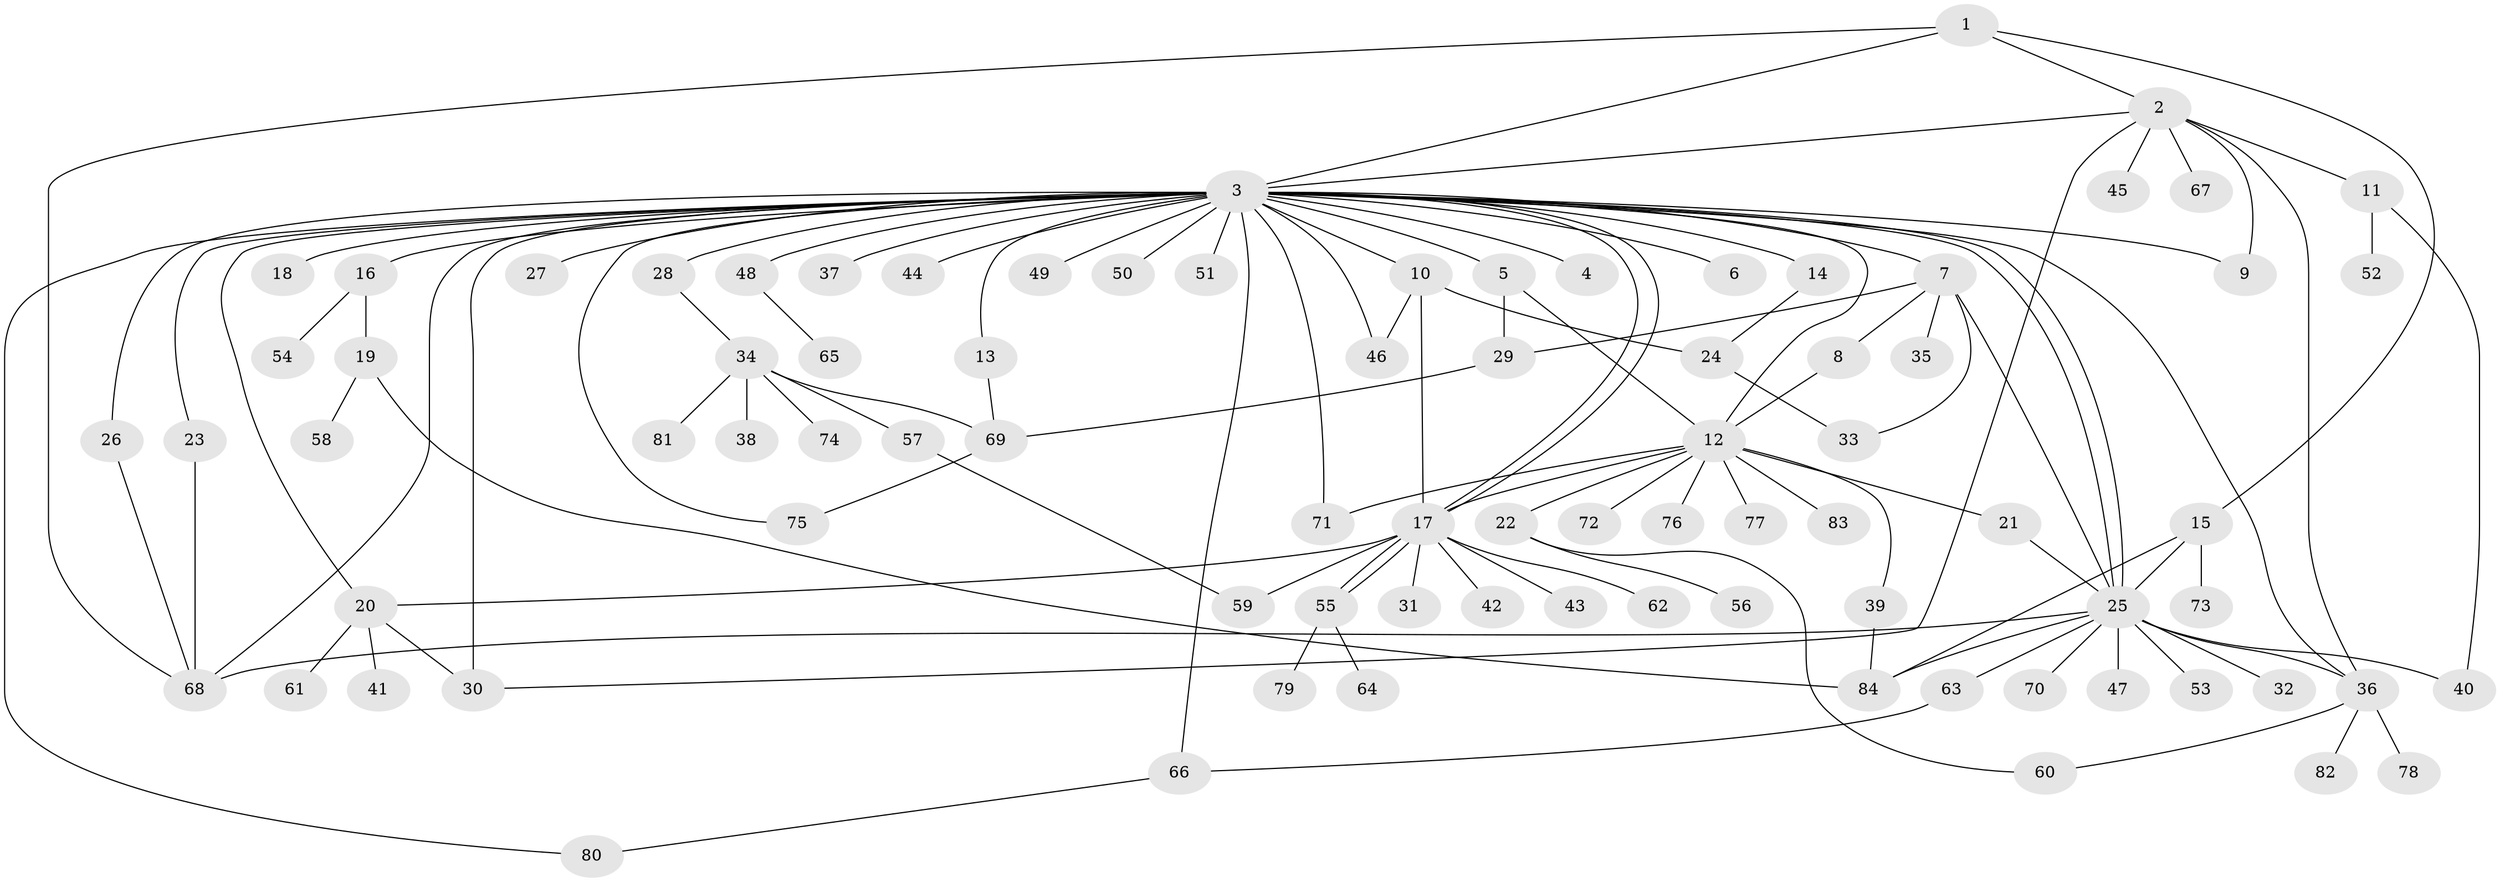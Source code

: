 // Generated by graph-tools (version 1.1) at 2025/01/03/09/25 03:01:51]
// undirected, 84 vertices, 120 edges
graph export_dot {
graph [start="1"]
  node [color=gray90,style=filled];
  1;
  2;
  3;
  4;
  5;
  6;
  7;
  8;
  9;
  10;
  11;
  12;
  13;
  14;
  15;
  16;
  17;
  18;
  19;
  20;
  21;
  22;
  23;
  24;
  25;
  26;
  27;
  28;
  29;
  30;
  31;
  32;
  33;
  34;
  35;
  36;
  37;
  38;
  39;
  40;
  41;
  42;
  43;
  44;
  45;
  46;
  47;
  48;
  49;
  50;
  51;
  52;
  53;
  54;
  55;
  56;
  57;
  58;
  59;
  60;
  61;
  62;
  63;
  64;
  65;
  66;
  67;
  68;
  69;
  70;
  71;
  72;
  73;
  74;
  75;
  76;
  77;
  78;
  79;
  80;
  81;
  82;
  83;
  84;
  1 -- 2;
  1 -- 3;
  1 -- 15;
  1 -- 68;
  2 -- 3;
  2 -- 9;
  2 -- 11;
  2 -- 30;
  2 -- 36;
  2 -- 45;
  2 -- 67;
  3 -- 4;
  3 -- 5;
  3 -- 6;
  3 -- 7;
  3 -- 9;
  3 -- 10;
  3 -- 12;
  3 -- 13;
  3 -- 14;
  3 -- 16;
  3 -- 17;
  3 -- 17;
  3 -- 18;
  3 -- 20;
  3 -- 23;
  3 -- 25;
  3 -- 25;
  3 -- 26;
  3 -- 27;
  3 -- 28;
  3 -- 30;
  3 -- 36;
  3 -- 37;
  3 -- 44;
  3 -- 46;
  3 -- 48;
  3 -- 49;
  3 -- 50;
  3 -- 51;
  3 -- 66;
  3 -- 68;
  3 -- 71;
  3 -- 75;
  3 -- 80;
  5 -- 12;
  5 -- 29;
  7 -- 8;
  7 -- 25;
  7 -- 29;
  7 -- 33;
  7 -- 35;
  8 -- 12;
  10 -- 17;
  10 -- 24;
  10 -- 46;
  11 -- 40;
  11 -- 52;
  12 -- 17;
  12 -- 21;
  12 -- 22;
  12 -- 39;
  12 -- 71;
  12 -- 72;
  12 -- 76;
  12 -- 77;
  12 -- 83;
  13 -- 69;
  14 -- 24;
  15 -- 25;
  15 -- 73;
  15 -- 84;
  16 -- 19;
  16 -- 54;
  17 -- 20;
  17 -- 31;
  17 -- 42;
  17 -- 43;
  17 -- 55;
  17 -- 55;
  17 -- 59;
  17 -- 62;
  19 -- 58;
  19 -- 84;
  20 -- 30;
  20 -- 41;
  20 -- 61;
  21 -- 25;
  22 -- 56;
  22 -- 60;
  23 -- 68;
  24 -- 33;
  25 -- 32;
  25 -- 36;
  25 -- 40;
  25 -- 47;
  25 -- 53;
  25 -- 63;
  25 -- 68;
  25 -- 70;
  25 -- 84;
  26 -- 68;
  28 -- 34;
  29 -- 69;
  34 -- 38;
  34 -- 57;
  34 -- 69;
  34 -- 74;
  34 -- 81;
  36 -- 60;
  36 -- 78;
  36 -- 82;
  39 -- 84;
  48 -- 65;
  55 -- 64;
  55 -- 79;
  57 -- 59;
  63 -- 66;
  66 -- 80;
  69 -- 75;
}
